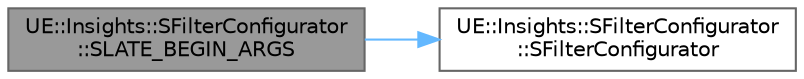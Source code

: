 digraph "UE::Insights::SFilterConfigurator::SLATE_BEGIN_ARGS"
{
 // INTERACTIVE_SVG=YES
 // LATEX_PDF_SIZE
  bgcolor="transparent";
  edge [fontname=Helvetica,fontsize=10,labelfontname=Helvetica,labelfontsize=10];
  node [fontname=Helvetica,fontsize=10,shape=box,height=0.2,width=0.4];
  rankdir="LR";
  Node1 [id="Node000001",label="UE::Insights::SFilterConfigurator\l::SLATE_BEGIN_ARGS",height=0.2,width=0.4,color="gray40", fillcolor="grey60", style="filled", fontcolor="black",tooltip=" "];
  Node1 -> Node2 [id="edge1_Node000001_Node000002",color="steelblue1",style="solid",tooltip=" "];
  Node2 [id="Node000002",label="UE::Insights::SFilterConfigurator\l::SFilterConfigurator",height=0.2,width=0.4,color="grey40", fillcolor="white", style="filled",URL="$d8/db8/classUE_1_1Insights_1_1SFilterConfigurator.html#a81f948a4106b52f60ce4d835b443e207",tooltip="Default constructor."];
}
